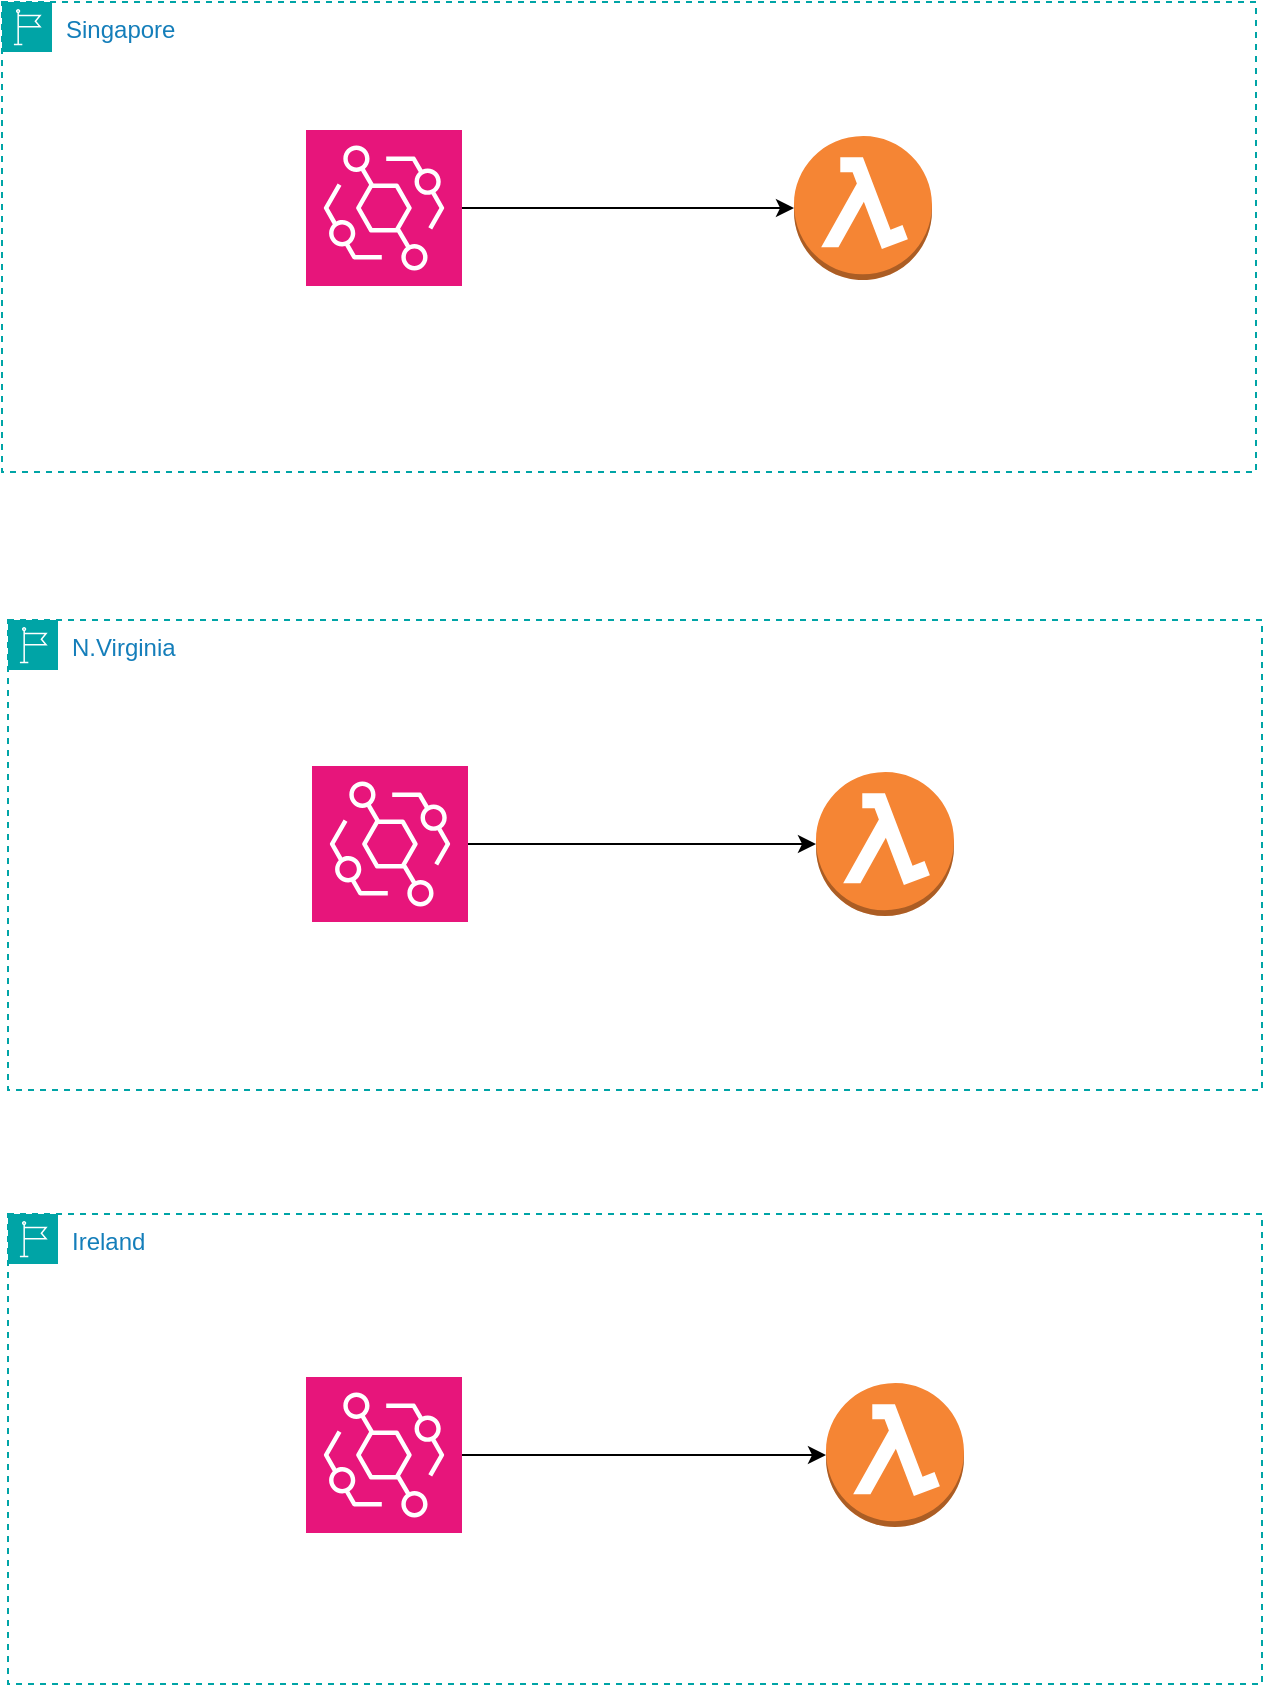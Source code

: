 <mxfile version="22.1.8" type="github">
  <diagram name="Page-1" id="nO2MaQZ6iOQ7RaN-6N72">
    <mxGraphModel dx="2106" dy="1327" grid="0" gridSize="10" guides="1" tooltips="1" connect="1" arrows="1" fold="1" page="0" pageScale="1" pageWidth="827" pageHeight="1169" math="0" shadow="0">
      <root>
        <mxCell id="0" />
        <mxCell id="1" parent="0" />
        <mxCell id="LQiJxh4ngfY7-FX2sKyY-13" value="Singapore" style="points=[[0,0],[0.25,0],[0.5,0],[0.75,0],[1,0],[1,0.25],[1,0.5],[1,0.75],[1,1],[0.75,1],[0.5,1],[0.25,1],[0,1],[0,0.75],[0,0.5],[0,0.25]];outlineConnect=0;gradientColor=none;html=1;whiteSpace=wrap;fontSize=12;fontStyle=0;container=1;pointerEvents=0;collapsible=0;recursiveResize=0;shape=mxgraph.aws4.group;grIcon=mxgraph.aws4.group_region;strokeColor=#00A4A6;fillColor=none;verticalAlign=top;align=left;spacingLeft=30;fontColor=#147EBA;dashed=1;" vertex="1" parent="1">
          <mxGeometry x="-309" y="-37" width="627" height="235" as="geometry" />
        </mxCell>
        <mxCell id="LQiJxh4ngfY7-FX2sKyY-22" value="" style="outlineConnect=0;dashed=0;verticalLabelPosition=bottom;verticalAlign=top;align=center;html=1;shape=mxgraph.aws3.lambda_function;fillColor=#F58534;gradientColor=none;" vertex="1" parent="LQiJxh4ngfY7-FX2sKyY-13">
          <mxGeometry x="396" y="67" width="69" height="72" as="geometry" />
        </mxCell>
        <mxCell id="LQiJxh4ngfY7-FX2sKyY-25" value="" style="sketch=0;points=[[0,0,0],[0.25,0,0],[0.5,0,0],[0.75,0,0],[1,0,0],[0,1,0],[0.25,1,0],[0.5,1,0],[0.75,1,0],[1,1,0],[0,0.25,0],[0,0.5,0],[0,0.75,0],[1,0.25,0],[1,0.5,0],[1,0.75,0]];outlineConnect=0;fontColor=#232F3E;fillColor=#E7157B;strokeColor=#ffffff;dashed=0;verticalLabelPosition=bottom;verticalAlign=top;align=center;html=1;fontSize=12;fontStyle=0;aspect=fixed;shape=mxgraph.aws4.resourceIcon;resIcon=mxgraph.aws4.eventbridge;" vertex="1" parent="LQiJxh4ngfY7-FX2sKyY-13">
          <mxGeometry x="152" y="64" width="78" height="78" as="geometry" />
        </mxCell>
        <mxCell id="LQiJxh4ngfY7-FX2sKyY-26" style="edgeStyle=orthogonalEdgeStyle;rounded=0;orthogonalLoop=1;jettySize=auto;html=1;entryX=0;entryY=0.5;entryDx=0;entryDy=0;entryPerimeter=0;" edge="1" parent="LQiJxh4ngfY7-FX2sKyY-13" source="LQiJxh4ngfY7-FX2sKyY-25" target="LQiJxh4ngfY7-FX2sKyY-22">
          <mxGeometry relative="1" as="geometry" />
        </mxCell>
        <mxCell id="LQiJxh4ngfY7-FX2sKyY-18" value="Ireland" style="points=[[0,0],[0.25,0],[0.5,0],[0.75,0],[1,0],[1,0.25],[1,0.5],[1,0.75],[1,1],[0.75,1],[0.5,1],[0.25,1],[0,1],[0,0.75],[0,0.5],[0,0.25]];outlineConnect=0;gradientColor=none;html=1;whiteSpace=wrap;fontSize=12;fontStyle=0;container=1;pointerEvents=0;collapsible=0;recursiveResize=0;shape=mxgraph.aws4.group;grIcon=mxgraph.aws4.group_region;strokeColor=#00A4A6;fillColor=none;verticalAlign=top;align=left;spacingLeft=30;fontColor=#147EBA;dashed=1;" vertex="1" parent="1">
          <mxGeometry x="-306" y="569" width="627" height="235" as="geometry" />
        </mxCell>
        <mxCell id="LQiJxh4ngfY7-FX2sKyY-20" value="" style="outlineConnect=0;dashed=0;verticalLabelPosition=bottom;verticalAlign=top;align=center;html=1;shape=mxgraph.aws3.lambda_function;fillColor=#F58534;gradientColor=none;" vertex="1" parent="LQiJxh4ngfY7-FX2sKyY-18">
          <mxGeometry x="409" y="84.5" width="69" height="72" as="geometry" />
        </mxCell>
        <mxCell id="LQiJxh4ngfY7-FX2sKyY-28" style="edgeStyle=orthogonalEdgeStyle;rounded=0;orthogonalLoop=1;jettySize=auto;html=1;" edge="1" parent="LQiJxh4ngfY7-FX2sKyY-18" source="LQiJxh4ngfY7-FX2sKyY-23" target="LQiJxh4ngfY7-FX2sKyY-20">
          <mxGeometry relative="1" as="geometry" />
        </mxCell>
        <mxCell id="LQiJxh4ngfY7-FX2sKyY-23" value="" style="sketch=0;points=[[0,0,0],[0.25,0,0],[0.5,0,0],[0.75,0,0],[1,0,0],[0,1,0],[0.25,1,0],[0.5,1,0],[0.75,1,0],[1,1,0],[0,0.25,0],[0,0.5,0],[0,0.75,0],[1,0.25,0],[1,0.5,0],[1,0.75,0]];outlineConnect=0;fontColor=#232F3E;fillColor=#E7157B;strokeColor=#ffffff;dashed=0;verticalLabelPosition=bottom;verticalAlign=top;align=center;html=1;fontSize=12;fontStyle=0;aspect=fixed;shape=mxgraph.aws4.resourceIcon;resIcon=mxgraph.aws4.eventbridge;" vertex="1" parent="LQiJxh4ngfY7-FX2sKyY-18">
          <mxGeometry x="149" y="81.5" width="78" height="78" as="geometry" />
        </mxCell>
        <mxCell id="LQiJxh4ngfY7-FX2sKyY-19" value="N.Virginia" style="points=[[0,0],[0.25,0],[0.5,0],[0.75,0],[1,0],[1,0.25],[1,0.5],[1,0.75],[1,1],[0.75,1],[0.5,1],[0.25,1],[0,1],[0,0.75],[0,0.5],[0,0.25]];outlineConnect=0;gradientColor=none;html=1;whiteSpace=wrap;fontSize=12;fontStyle=0;container=1;pointerEvents=0;collapsible=0;recursiveResize=0;shape=mxgraph.aws4.group;grIcon=mxgraph.aws4.group_region;strokeColor=#00A4A6;fillColor=none;verticalAlign=top;align=left;spacingLeft=30;fontColor=#147EBA;dashed=1;" vertex="1" parent="1">
          <mxGeometry x="-306" y="272" width="627" height="235" as="geometry" />
        </mxCell>
        <mxCell id="LQiJxh4ngfY7-FX2sKyY-21" value="" style="outlineConnect=0;dashed=0;verticalLabelPosition=bottom;verticalAlign=top;align=center;html=1;shape=mxgraph.aws3.lambda_function;fillColor=#F58534;gradientColor=none;" vertex="1" parent="LQiJxh4ngfY7-FX2sKyY-19">
          <mxGeometry x="404" y="76" width="69" height="72" as="geometry" />
        </mxCell>
        <mxCell id="LQiJxh4ngfY7-FX2sKyY-27" style="edgeStyle=orthogonalEdgeStyle;rounded=0;orthogonalLoop=1;jettySize=auto;html=1;" edge="1" parent="LQiJxh4ngfY7-FX2sKyY-19" source="LQiJxh4ngfY7-FX2sKyY-24" target="LQiJxh4ngfY7-FX2sKyY-21">
          <mxGeometry relative="1" as="geometry" />
        </mxCell>
        <mxCell id="LQiJxh4ngfY7-FX2sKyY-24" value="" style="sketch=0;points=[[0,0,0],[0.25,0,0],[0.5,0,0],[0.75,0,0],[1,0,0],[0,1,0],[0.25,1,0],[0.5,1,0],[0.75,1,0],[1,1,0],[0,0.25,0],[0,0.5,0],[0,0.75,0],[1,0.25,0],[1,0.5,0],[1,0.75,0]];outlineConnect=0;fontColor=#232F3E;fillColor=#E7157B;strokeColor=#ffffff;dashed=0;verticalLabelPosition=bottom;verticalAlign=top;align=center;html=1;fontSize=12;fontStyle=0;aspect=fixed;shape=mxgraph.aws4.resourceIcon;resIcon=mxgraph.aws4.eventbridge;" vertex="1" parent="LQiJxh4ngfY7-FX2sKyY-19">
          <mxGeometry x="152" y="73" width="78" height="78" as="geometry" />
        </mxCell>
      </root>
    </mxGraphModel>
  </diagram>
</mxfile>
